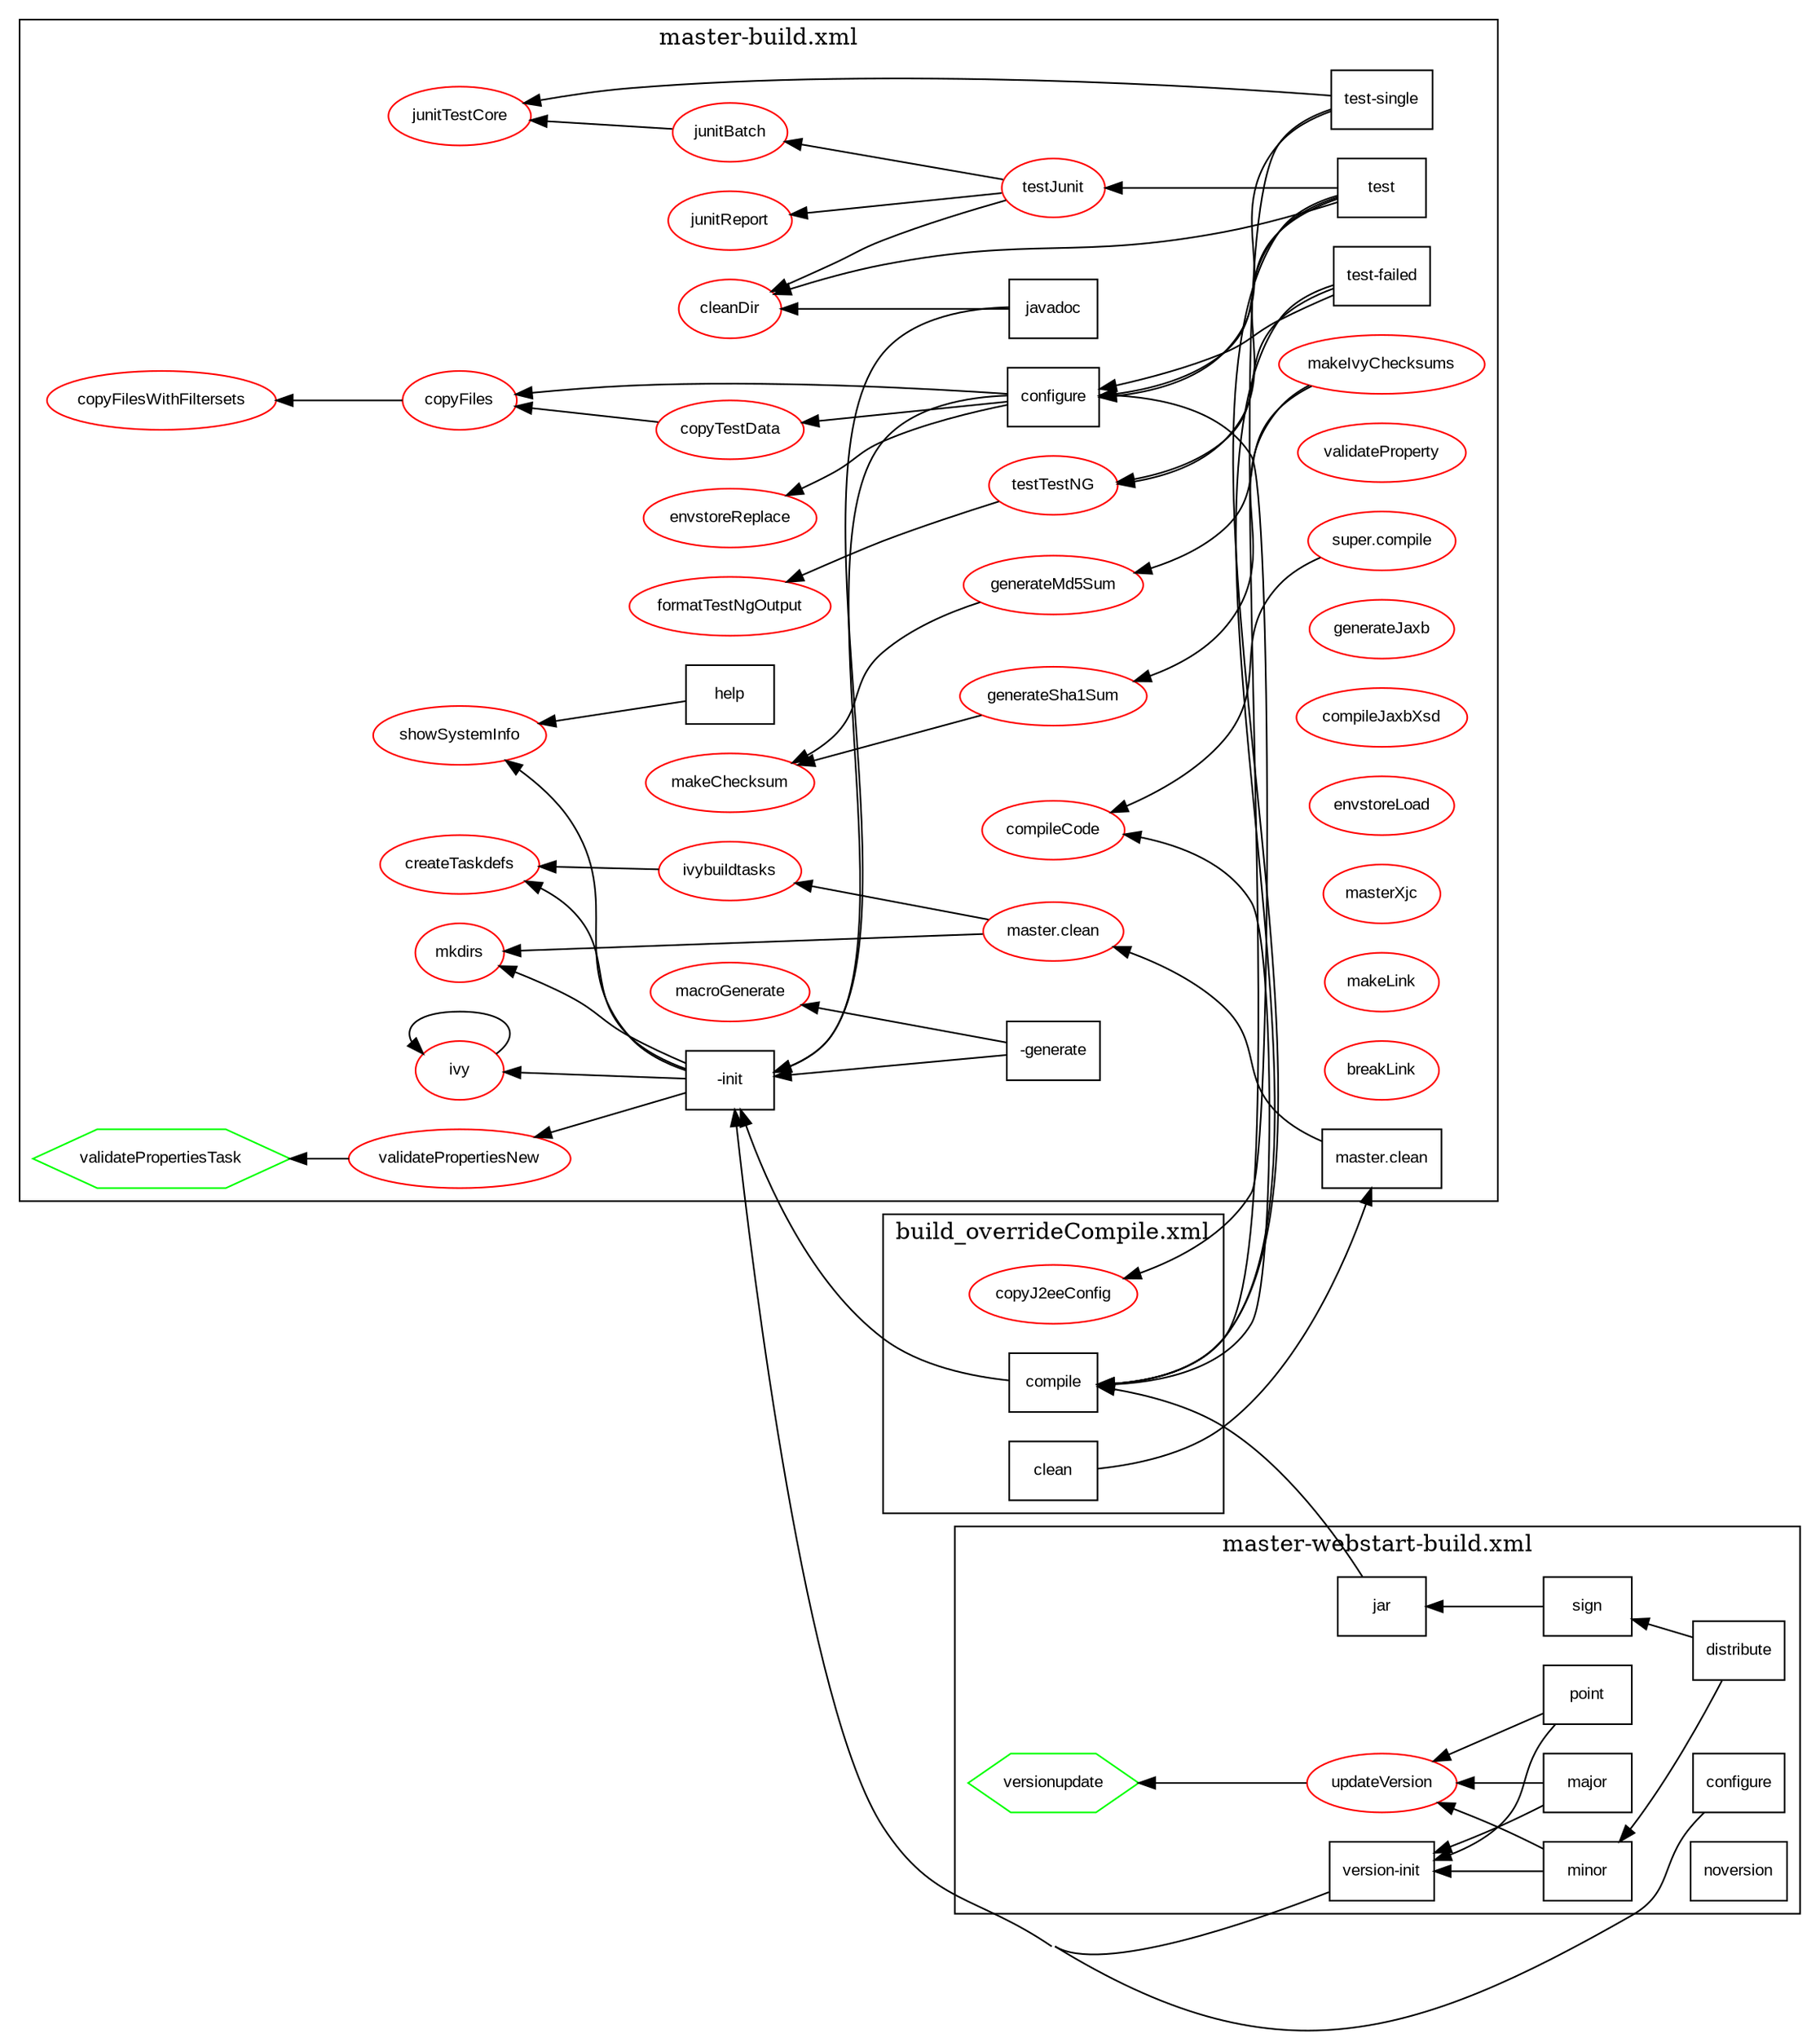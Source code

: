 digraph G {
node [shape=box,fontname="Arial",fontsize="10"];
edge [fontname="Arial",fontsize="8"];
rankdir=RL;

concentrate=true;
	subgraph cluster_0 {
		label="build_overrideCompile.xml"
		_Users_douglasbullard_Documents_JavaStuff_Google_Code_AntScriptVisualizer_Google_newTrunk_unversioned_config_MasterBuildExamples_build_overrideCompile_TARGET_compile [label="compile" shape=box color=black ];
        _Users_douglasbullard_Documents_JavaStuff_Google_Code_AntScriptVisualizer_Google_newTrunk_unversioned_config_MasterBuildExamples_build_overrideCompile_TARGET_copyJ2eeConfig [label="copyJ2eeConfig" shape=ellipse color=red ];

		_Users_douglasbullard_Documents_JavaStuff_Google_Code_AntScriptVisualizer_Google_newTrunk_unversioned_config_MasterBuildExamples_build_overrideCompile_TARGET_clean [label="clean" shape=box color=black ];
	}
	subgraph cluster_1 {
		label="master-webstart-build.xml"
		_Users_douglasbullard_Documents_JavaStuff_Google_Code_AntScriptVisualizer_Google_newTrunk_unversioned_config_MasterBuildExamples_master_build_master_webstart_build_TARGET_distribute [label="distribute" shape=box color=black ];
		_Users_douglasbullard_Documents_JavaStuff_Google_Code_AntScriptVisualizer_Google_newTrunk_unversioned_config_MasterBuildExamples_master_build_master_webstart_build_TARGET_sign [label="sign" shape=box color=black ];
		_Users_douglasbullard_Documents_JavaStuff_Google_Code_AntScriptVisualizer_Google_newTrunk_unversioned_config_MasterBuildExamples_master_build_master_webstart_build_TARGET_jar [label="jar" shape=box color=black ];
		_Users_douglasbullard_Documents_JavaStuff_Google_Code_AntScriptVisualizer_Google_newTrunk_unversioned_config_MasterBuildExamples_master_build_master_webstart_build_TARGET_configure [label="configure" shape=box color=black ];
		_Users_douglasbullard_Documents_JavaStuff_Google_Code_AntScriptVisualizer_Google_newTrunk_unversioned_config_MasterBuildExamples_master_build_master_webstart_build_TARGET_noversion [label="noversion" shape=box color=black ];
		_Users_douglasbullard_Documents_JavaStuff_Google_Code_AntScriptVisualizer_Google_newTrunk_unversioned_config_MasterBuildExamples_master_build_master_webstart_build_TARGET_version_init [label="version-init" shape=box color=black ];
		_Users_douglasbullard_Documents_JavaStuff_Google_Code_AntScriptVisualizer_Google_newTrunk_unversioned_config_MasterBuildExamples_master_build_master_webstart_build_TARGET_minor [label="minor" shape=box color=black ];
		_Users_douglasbullard_Documents_JavaStuff_Google_Code_AntScriptVisualizer_Google_newTrunk_unversioned_config_MasterBuildExamples_master_build_master_webstart_build_TARGET_point [label="point" shape=box color=black ];
		_Users_douglasbullard_Documents_JavaStuff_Google_Code_AntScriptVisualizer_Google_newTrunk_unversioned_config_MasterBuildExamples_master_build_master_webstart_build_TARGET_major [label="major" shape=box color=black ];
		_Users_douglasbullard_Documents_JavaStuff_Google_Code_AntScriptVisualizer_Google_newTrunk_unversioned_config_MasterBuildExamples_master_build_master_webstart_build_TARGET_updateVersion [label="updateVersion" shape=ellipse color=red ];
		_Users_douglasbullard_Documents_JavaStuff_Google_Code_AntScriptVisualizer_Google_newTrunk_unversioned_config_MasterBuildExamples_master_build_master_webstart_build_TARGET_versionupdate [label="versionupdate" shape=hexagon color=green ];
	}
	subgraph cluster_2 {
		label="master-build.xml"
		_Users_douglasbullard_Documents_JavaStuff_Google_Code_AntScriptVisualizer_Google_newTrunk_unversioned_config_MasterBuildExamples_master_build_master_build_TARGET__init [label="-init" shape=box color=black ];
		_Users_douglasbullard_Documents_JavaStuff_Google_Code_AntScriptVisualizer_Google_newTrunk_unversioned_config_MasterBuildExamples_master_build_master_build_TARGET_ivy [label="ivy" shape=box color=black ];
		_Users_douglasbullard_Documents_JavaStuff_Google_Code_AntScriptVisualizer_Google_newTrunk_unversioned_config_MasterBuildExamples_master_build_master_build_TARGET__generate [label="-generate" shape=box color=black ];
		_Users_douglasbullard_Documents_JavaStuff_Google_Code_AntScriptVisualizer_Google_newTrunk_unversioned_config_MasterBuildExamples_master_build_master_build_TARGET_help [label="help" shape=box color=black ];
		_Users_douglasbullard_Documents_JavaStuff_Google_Code_AntScriptVisualizer_Google_newTrunk_unversioned_config_MasterBuildExamples_master_build_master_build_TARGET_clean [label="master.clean" shape=box color=black ];
		_Users_douglasbullard_Documents_JavaStuff_Google_Code_AntScriptVisualizer_Google_newTrunk_unversioned_config_MasterBuildExamples_master_build_master_build_TARGET_test [label="test" shape=box color=black ];
		_Users_douglasbullard_Documents_JavaStuff_Google_Code_AntScriptVisualizer_Google_newTrunk_unversioned_config_MasterBuildExamples_master_build_master_build_TARGET_test_failed [label="test-failed" shape=box color=black ];
		_Users_douglasbullard_Documents_JavaStuff_Google_Code_AntScriptVisualizer_Google_newTrunk_unversioned_config_MasterBuildExamples_master_build_master_build_TARGET_test_single [label="test-single" shape=box color=black ];
		_Users_douglasbullard_Documents_JavaStuff_Google_Code_AntScriptVisualizer_Google_newTrunk_unversioned_config_MasterBuildExamples_master_build_master_build_TARGET_configure [label="configure" shape=box color=black ];
		_Users_douglasbullard_Documents_JavaStuff_Google_Code_AntScriptVisualizer_Google_newTrunk_unversioned_config_MasterBuildExamples_master_build_master_build_TARGET_javadoc [label="javadoc" shape=box color=black ];
		_Users_douglasbullard_Documents_JavaStuff_Google_Code_AntScriptVisualizer_Google_newTrunk_unversioned_config_MasterBuildExamples_master_build_master_build_TARGET_validateProperty [label="validateProperty" shape=ellipse color=red ];
		_Users_douglasbullard_Documents_JavaStuff_Google_Code_AntScriptVisualizer_Google_newTrunk_unversioned_config_MasterBuildExamples_master_build_master_build_TARGET_validatePropertiesNew [label="validatePropertiesNew" shape=ellipse color=red ];
		_Users_douglasbullard_Documents_JavaStuff_Google_Code_AntScriptVisualizer_Google_newTrunk_unversioned_config_MasterBuildExamples_master_build_master_build_TARGET_createTaskdefs [label="createTaskdefs" shape=ellipse color=red ];
		_Users_douglasbullard_Documents_JavaStuff_Google_Code_AntScriptVisualizer_Google_newTrunk_unversioned_config_MasterBuildExamples_master_build_master_build_TARGET_showSystemInfo [label="showSystemInfo" shape=ellipse color=red ];
		_Users_douglasbullard_Documents_JavaStuff_Google_Code_AntScriptVisualizer_Google_newTrunk_unversioned_config_MasterBuildExamples_master_build_master_build_TARGET_ivy [label="ivy" shape=ellipse color=red ];
		_Users_douglasbullard_Documents_JavaStuff_Google_Code_AntScriptVisualizer_Google_newTrunk_unversioned_config_MasterBuildExamples_master_build_master_build_TARGET_ivybuildtasks [label="ivybuildtasks" shape=ellipse color=red ];
		_Users_douglasbullard_Documents_JavaStuff_Google_Code_AntScriptVisualizer_Google_newTrunk_unversioned_config_MasterBuildExamples_master_build_master_build_TARGET_macroGenerate [label="macroGenerate" shape=ellipse color=red ];
		_Users_douglasbullard_Documents_JavaStuff_Google_Code_AntScriptVisualizer_Google_newTrunk_unversioned_config_MasterBuildExamples_master_build_master_build_TARGET_super_compile [label="super.compile" shape=ellipse color=red ];
		_Users_douglasbullard_Documents_JavaStuff_Google_Code_AntScriptVisualizer_Google_newTrunk_unversioned_config_MasterBuildExamples_master_build_master_build_TARGET_compileCode [label="compileCode" shape=ellipse color=red ];
		_Users_douglasbullard_Documents_JavaStuff_Google_Code_AntScriptVisualizer_Google_newTrunk_unversioned_config_MasterBuildExamples_master_build_master_build_TARGET_master_clean [label="master.clean" shape=ellipse color=red ];
		_Users_douglasbullard_Documents_JavaStuff_Google_Code_AntScriptVisualizer_Google_newTrunk_unversioned_config_MasterBuildExamples_master_build_master_build_TARGET_mkdirs [label="mkdirs" shape=ellipse color=red ];
		_Users_douglasbullard_Documents_JavaStuff_Google_Code_AntScriptVisualizer_Google_newTrunk_unversioned_config_MasterBuildExamples_master_build_master_build_TARGET_cleanDir [label="cleanDir" shape=ellipse color=red ];
		_Users_douglasbullard_Documents_JavaStuff_Google_Code_AntScriptVisualizer_Google_newTrunk_unversioned_config_MasterBuildExamples_master_build_master_build_TARGET_generateJaxb [label="generateJaxb" shape=ellipse color=red ];
		_Users_douglasbullard_Documents_JavaStuff_Google_Code_AntScriptVisualizer_Google_newTrunk_unversioned_config_MasterBuildExamples_master_build_master_build_TARGET_compileJaxbXsd [label="compileJaxbXsd" shape=ellipse color=red ];
		_Users_douglasbullard_Documents_JavaStuff_Google_Code_AntScriptVisualizer_Google_newTrunk_unversioned_config_MasterBuildExamples_master_build_master_build_TARGET_copyFiles [label="copyFiles" shape=ellipse color=red ];
		_Users_douglasbullard_Documents_JavaStuff_Google_Code_AntScriptVisualizer_Google_newTrunk_unversioned_config_MasterBuildExamples_master_build_master_build_TARGET_copyFilesWithFiltersets [label="copyFilesWithFiltersets" shape=ellipse color=red ];
		_Users_douglasbullard_Documents_JavaStuff_Google_Code_AntScriptVisualizer_Google_newTrunk_unversioned_config_MasterBuildExamples_master_build_master_build_TARGET_envstoreLoad [label="envstoreLoad" shape=ellipse color=red ];
		_Users_douglasbullard_Documents_JavaStuff_Google_Code_AntScriptVisualizer_Google_newTrunk_unversioned_config_MasterBuildExamples_master_build_master_build_TARGET_envstoreReplace [label="envstoreReplace" shape=ellipse color=red ];
		_Users_douglasbullard_Documents_JavaStuff_Google_Code_AntScriptVisualizer_Google_newTrunk_unversioned_config_MasterBuildExamples_master_build_master_build_TARGET_junitBatch [label="junitBatch" shape=ellipse color=red ];
		_Users_douglasbullard_Documents_JavaStuff_Google_Code_AntScriptVisualizer_Google_newTrunk_unversioned_config_MasterBuildExamples_master_build_master_build_TARGET_junitTestCore [label="junitTestCore" shape=ellipse color=red ];
		_Users_douglasbullard_Documents_JavaStuff_Google_Code_AntScriptVisualizer_Google_newTrunk_unversioned_config_MasterBuildExamples_master_build_master_build_TARGET_junitReport [label="junitReport" shape=ellipse color=red ];
		_Users_douglasbullard_Documents_JavaStuff_Google_Code_AntScriptVisualizer_Google_newTrunk_unversioned_config_MasterBuildExamples_master_build_master_build_TARGET_masterXjc [label="masterXjc" shape=ellipse color=red ];
		_Users_douglasbullard_Documents_JavaStuff_Google_Code_AntScriptVisualizer_Google_newTrunk_unversioned_config_MasterBuildExamples_master_build_master_build_TARGET_testTestNG [label="testTestNG" shape=ellipse color=red ];
		_Users_douglasbullard_Documents_JavaStuff_Google_Code_AntScriptVisualizer_Google_newTrunk_unversioned_config_MasterBuildExamples_master_build_master_build_TARGET_formatTestNgOutput [label="formatTestNgOutput" shape=ellipse color=red ];
		_Users_douglasbullard_Documents_JavaStuff_Google_Code_AntScriptVisualizer_Google_newTrunk_unversioned_config_MasterBuildExamples_master_build_master_build_TARGET_testJunit [label="testJunit" shape=ellipse color=red ];
		_Users_douglasbullard_Documents_JavaStuff_Google_Code_AntScriptVisualizer_Google_newTrunk_unversioned_config_MasterBuildExamples_master_build_master_build_TARGET_copyTestData [label="copyTestData" shape=ellipse color=red ];
		_Users_douglasbullard_Documents_JavaStuff_Google_Code_AntScriptVisualizer_Google_newTrunk_unversioned_config_MasterBuildExamples_master_build_master_build_TARGET_generateMd5Sum [label="generateMd5Sum" shape=ellipse color=red ];
		_Users_douglasbullard_Documents_JavaStuff_Google_Code_AntScriptVisualizer_Google_newTrunk_unversioned_config_MasterBuildExamples_master_build_master_build_TARGET_generateSha1Sum [label="generateSha1Sum" shape=ellipse color=red ];
		_Users_douglasbullard_Documents_JavaStuff_Google_Code_AntScriptVisualizer_Google_newTrunk_unversioned_config_MasterBuildExamples_master_build_master_build_TARGET_makeChecksum [label="makeChecksum" shape=ellipse color=red ];
		_Users_douglasbullard_Documents_JavaStuff_Google_Code_AntScriptVisualizer_Google_newTrunk_unversioned_config_MasterBuildExamples_master_build_master_build_TARGET_makeLink [label="makeLink" shape=ellipse color=red ];
		_Users_douglasbullard_Documents_JavaStuff_Google_Code_AntScriptVisualizer_Google_newTrunk_unversioned_config_MasterBuildExamples_master_build_master_build_TARGET_breakLink [label="breakLink" shape=ellipse color=red ];
		_Users_douglasbullard_Documents_JavaStuff_Google_Code_AntScriptVisualizer_Google_newTrunk_unversioned_config_MasterBuildExamples_master_build_master_build_TARGET_makeIvyChecksums [label="makeIvyChecksums" shape=ellipse color=red ];
		_Users_douglasbullard_Documents_JavaStuff_Google_Code_AntScriptVisualizer_Google_newTrunk_unversioned_config_MasterBuildExamples_master_build_master_build_TARGET_validatePropertiesTask [label="validatePropertiesTask" shape=hexagon color=green ];
	}
	_Users_douglasbullard_Documents_JavaStuff_Google_Code_AntScriptVisualizer_Google_newTrunk_unversioned_config_MasterBuildExamples_build_overrideCompile_TARGET_clean -> _Users_douglasbullard_Documents_JavaStuff_Google_Code_AntScriptVisualizer_Google_newTrunk_unversioned_config_MasterBuildExamples_master_build_master_build_TARGET_clean
		_Users_douglasbullard_Documents_JavaStuff_Google_Code_AntScriptVisualizer_Google_newTrunk_unversioned_config_MasterBuildExamples_master_build_master_build_TARGET_javadoc -> _Users_douglasbullard_Documents_JavaStuff_Google_Code_AntScriptVisualizer_Google_newTrunk_unversioned_config_MasterBuildExamples_master_build_master_build_TARGET__init;
		_Users_douglasbullard_Documents_JavaStuff_Google_Code_AntScriptVisualizer_Google_newTrunk_unversioned_config_MasterBuildExamples_master_build_master_build_TARGET_testTestNG -> _Users_douglasbullard_Documents_JavaStuff_Google_Code_AntScriptVisualizer_Google_newTrunk_unversioned_config_MasterBuildExamples_master_build_master_build_TARGET_formatTestNgOutput;
		_Users_douglasbullard_Documents_JavaStuff_Google_Code_AntScriptVisualizer_Google_newTrunk_unversioned_config_MasterBuildExamples_master_build_master_build_TARGET_test_failed -> _Users_douglasbullard_Documents_JavaStuff_Google_Code_AntScriptVisualizer_Google_newTrunk_unversioned_config_MasterBuildExamples_master_build_master_build_TARGET_testTestNG;
		_Users_douglasbullard_Documents_JavaStuff_Google_Code_AntScriptVisualizer_Google_newTrunk_unversioned_config_MasterBuildExamples_master_build_master_build_TARGET__init -> _Users_douglasbullard_Documents_JavaStuff_Google_Code_AntScriptVisualizer_Google_newTrunk_unversioned_config_MasterBuildExamples_master_build_master_build_TARGET_showSystemInfo;
		_Users_douglasbullard_Documents_JavaStuff_Google_Code_AntScriptVisualizer_Google_newTrunk_unversioned_config_MasterBuildExamples_master_build_master_build_TARGET_test -> _Users_douglasbullard_Documents_JavaStuff_Google_Code_AntScriptVisualizer_Google_newTrunk_unversioned_config_MasterBuildExamples_build_overrideCompile_TARGET_compile;
		_Users_douglasbullard_Documents_JavaStuff_Google_Code_AntScriptVisualizer_Google_newTrunk_unversioned_config_MasterBuildExamples_master_build_master_webstart_build_TARGET_major -> _Users_douglasbullard_Documents_JavaStuff_Google_Code_AntScriptVisualizer_Google_newTrunk_unversioned_config_MasterBuildExamples_master_build_master_webstart_build_TARGET_version_init;
		_Users_douglasbullard_Documents_JavaStuff_Google_Code_AntScriptVisualizer_Google_newTrunk_unversioned_config_MasterBuildExamples_master_build_master_webstart_build_TARGET_major -> _Users_douglasbullard_Documents_JavaStuff_Google_Code_AntScriptVisualizer_Google_newTrunk_unversioned_config_MasterBuildExamples_master_build_master_webstart_build_TARGET_updateVersion;
		_Users_douglasbullard_Documents_JavaStuff_Google_Code_AntScriptVisualizer_Google_newTrunk_unversioned_config_MasterBuildExamples_master_build_master_webstart_build_TARGET_sign -> _Users_douglasbullard_Documents_JavaStuff_Google_Code_AntScriptVisualizer_Google_newTrunk_unversioned_config_MasterBuildExamples_master_build_master_webstart_build_TARGET_jar;
		_Users_douglasbullard_Documents_JavaStuff_Google_Code_AntScriptVisualizer_Google_newTrunk_unversioned_config_MasterBuildExamples_master_build_master_build_TARGET_copyFiles -> _Users_douglasbullard_Documents_JavaStuff_Google_Code_AntScriptVisualizer_Google_newTrunk_unversioned_config_MasterBuildExamples_master_build_master_build_TARGET_copyFilesWithFiltersets;
		_Users_douglasbullard_Documents_JavaStuff_Google_Code_AntScriptVisualizer_Google_newTrunk_unversioned_config_MasterBuildExamples_master_build_master_build_TARGET_testJunit -> _Users_douglasbullard_Documents_JavaStuff_Google_Code_AntScriptVisualizer_Google_newTrunk_unversioned_config_MasterBuildExamples_master_build_master_build_TARGET_junitBatch;
		_Users_douglasbullard_Documents_JavaStuff_Google_Code_AntScriptVisualizer_Google_newTrunk_unversioned_config_MasterBuildExamples_master_build_master_webstart_build_TARGET_point -> _Users_douglasbullard_Documents_JavaStuff_Google_Code_AntScriptVisualizer_Google_newTrunk_unversioned_config_MasterBuildExamples_master_build_master_webstart_build_TARGET_updateVersion;
		_Users_douglasbullard_Documents_JavaStuff_Google_Code_AntScriptVisualizer_Google_newTrunk_unversioned_config_MasterBuildExamples_master_build_master_build_TARGET__init -> _Users_douglasbullard_Documents_JavaStuff_Google_Code_AntScriptVisualizer_Google_newTrunk_unversioned_config_MasterBuildExamples_master_build_master_build_TARGET_mkdirs;
		_Users_douglasbullard_Documents_JavaStuff_Google_Code_AntScriptVisualizer_Google_newTrunk_unversioned_config_MasterBuildExamples_master_build_master_build_TARGET__init -> _Users_douglasbullard_Documents_JavaStuff_Google_Code_AntScriptVisualizer_Google_newTrunk_unversioned_config_MasterBuildExamples_master_build_master_build_TARGET_validatePropertiesNew;
		_Users_douglasbullard_Documents_JavaStuff_Google_Code_AntScriptVisualizer_Google_newTrunk_unversioned_config_MasterBuildExamples_master_build_master_build_TARGET_test -> _Users_douglasbullard_Documents_JavaStuff_Google_Code_AntScriptVisualizer_Google_newTrunk_unversioned_config_MasterBuildExamples_master_build_master_build_TARGET_configure;
		_Users_douglasbullard_Documents_JavaStuff_Google_Code_AntScriptVisualizer_Google_newTrunk_unversioned_config_MasterBuildExamples_master_build_master_build_TARGET_configure -> _Users_douglasbullard_Documents_JavaStuff_Google_Code_AntScriptVisualizer_Google_newTrunk_unversioned_config_MasterBuildExamples_master_build_master_build_TARGET_envstoreReplace;
		_Users_douglasbullard_Documents_JavaStuff_Google_Code_AntScriptVisualizer_Google_newTrunk_unversioned_config_MasterBuildExamples_master_build_master_webstart_build_TARGET_jar -> _Users_douglasbullard_Documents_JavaStuff_Google_Code_AntScriptVisualizer_Google_newTrunk_unversioned_config_MasterBuildExamples_build_overrideCompile_TARGET_compile;
		_Users_douglasbullard_Documents_JavaStuff_Google_Code_AntScriptVisualizer_Google_newTrunk_unversioned_config_MasterBuildExamples_master_build_master_build_TARGET_configure -> _Users_douglasbullard_Documents_JavaStuff_Google_Code_AntScriptVisualizer_Google_newTrunk_unversioned_config_MasterBuildExamples_master_build_master_build_TARGET_copyFiles;
		_Users_douglasbullard_Documents_JavaStuff_Google_Code_AntScriptVisualizer_Google_newTrunk_unversioned_config_MasterBuildExamples_master_build_master_build_TARGET__generate -> _Users_douglasbullard_Documents_JavaStuff_Google_Code_AntScriptVisualizer_Google_newTrunk_unversioned_config_MasterBuildExamples_master_build_master_build_TARGET__init;
		_Users_douglasbullard_Documents_JavaStuff_Google_Code_AntScriptVisualizer_Google_newTrunk_unversioned_config_MasterBuildExamples_master_build_master_build_TARGET_copyTestData -> _Users_douglasbullard_Documents_JavaStuff_Google_Code_AntScriptVisualizer_Google_newTrunk_unversioned_config_MasterBuildExamples_master_build_master_build_TARGET_copyFiles;
		_Users_douglasbullard_Documents_JavaStuff_Google_Code_AntScriptVisualizer_Google_newTrunk_unversioned_config_MasterBuildExamples_master_build_master_build_TARGET_makeIvyChecksums -> _Users_douglasbullard_Documents_JavaStuff_Google_Code_AntScriptVisualizer_Google_newTrunk_unversioned_config_MasterBuildExamples_master_build_master_build_TARGET_generateSha1Sum;
		_Users_douglasbullard_Documents_JavaStuff_Google_Code_AntScriptVisualizer_Google_newTrunk_unversioned_config_MasterBuildExamples_master_build_master_build_TARGET_clean -> _Users_douglasbullard_Documents_JavaStuff_Google_Code_AntScriptVisualizer_Google_newTrunk_unversioned_config_MasterBuildExamples_master_build_master_build_TARGET_master_clean;
		_Users_douglasbullard_Documents_JavaStuff_Google_Code_AntScriptVisualizer_Google_newTrunk_unversioned_config_MasterBuildExamples_build_overrideCompile_TARGET_compile -> _Users_douglasbullard_Documents_JavaStuff_Google_Code_AntScriptVisualizer_Google_newTrunk_unversioned_config_MasterBuildExamples_master_build_master_build_TARGET__init;
		_Users_douglasbullard_Documents_JavaStuff_Google_Code_AntScriptVisualizer_Google_newTrunk_unversioned_config_MasterBuildExamples_build_overrideCompile_TARGET_compile -> _Users_douglasbullard_Documents_JavaStuff_Google_Code_AntScriptVisualizer_Google_newTrunk_unversioned_config_MasterBuildExamples_master_build_master_build_TARGET_compileCode;
		_Users_douglasbullard_Documents_JavaStuff_Google_Code_AntScriptVisualizer_Google_newTrunk_unversioned_config_MasterBuildExamples_master_build_master_build_TARGET_help -> _Users_douglasbullard_Documents_JavaStuff_Google_Code_AntScriptVisualizer_Google_newTrunk_unversioned_config_MasterBuildExamples_master_build_master_build_TARGET_showSystemInfo;
		_Users_douglasbullard_Documents_JavaStuff_Google_Code_AntScriptVisualizer_Google_newTrunk_unversioned_config_MasterBuildExamples_master_build_master_webstart_build_TARGET_distribute -> _Users_douglasbullard_Documents_JavaStuff_Google_Code_AntScriptVisualizer_Google_newTrunk_unversioned_config_MasterBuildExamples_master_build_master_webstart_build_TARGET_minor;
		_Users_douglasbullard_Documents_JavaStuff_Google_Code_AntScriptVisualizer_Google_newTrunk_unversioned_config_MasterBuildExamples_master_build_master_webstart_build_TARGET_point -> _Users_douglasbullard_Documents_JavaStuff_Google_Code_AntScriptVisualizer_Google_newTrunk_unversioned_config_MasterBuildExamples_master_build_master_webstart_build_TARGET_version_init;
		_Users_douglasbullard_Documents_JavaStuff_Google_Code_AntScriptVisualizer_Google_newTrunk_unversioned_config_MasterBuildExamples_master_build_master_webstart_build_TARGET_minor -> _Users_douglasbullard_Documents_JavaStuff_Google_Code_AntScriptVisualizer_Google_newTrunk_unversioned_config_MasterBuildExamples_master_build_master_webstart_build_TARGET_updateVersion;
		_Users_douglasbullard_Documents_JavaStuff_Google_Code_AntScriptVisualizer_Google_newTrunk_unversioned_config_MasterBuildExamples_master_build_master_build_TARGET_configure -> _Users_douglasbullard_Documents_JavaStuff_Google_Code_AntScriptVisualizer_Google_newTrunk_unversioned_config_MasterBuildExamples_master_build_master_build_TARGET_copyTestData;
		_Users_douglasbullard_Documents_JavaStuff_Google_Code_AntScriptVisualizer_Google_newTrunk_unversioned_config_MasterBuildExamples_master_build_master_build_TARGET_junitBatch -> _Users_douglasbullard_Documents_JavaStuff_Google_Code_AntScriptVisualizer_Google_newTrunk_unversioned_config_MasterBuildExamples_master_build_master_build_TARGET_junitTestCore;
		_Users_douglasbullard_Documents_JavaStuff_Google_Code_AntScriptVisualizer_Google_newTrunk_unversioned_config_MasterBuildExamples_master_build_master_webstart_build_TARGET_distribute -> _Users_douglasbullard_Documents_JavaStuff_Google_Code_AntScriptVisualizer_Google_newTrunk_unversioned_config_MasterBuildExamples_master_build_master_webstart_build_TARGET_sign;
		_Users_douglasbullard_Documents_JavaStuff_Google_Code_AntScriptVisualizer_Google_newTrunk_unversioned_config_MasterBuildExamples_master_build_master_webstart_build_TARGET_configure -> _Users_douglasbullard_Documents_JavaStuff_Google_Code_AntScriptVisualizer_Google_newTrunk_unversioned_config_MasterBuildExamples_master_build_master_build_TARGET__init;
		_Users_douglasbullard_Documents_JavaStuff_Google_Code_AntScriptVisualizer_Google_newTrunk_unversioned_config_MasterBuildExamples_master_build_master_build_TARGET_test_failed -> _Users_douglasbullard_Documents_JavaStuff_Google_Code_AntScriptVisualizer_Google_newTrunk_unversioned_config_MasterBuildExamples_master_build_master_build_TARGET_configure;
		_Users_douglasbullard_Documents_JavaStuff_Google_Code_AntScriptVisualizer_Google_newTrunk_unversioned_config_MasterBuildExamples_master_build_master_webstart_build_TARGET_updateVersion -> _Users_douglasbullard_Documents_JavaStuff_Google_Code_AntScriptVisualizer_Google_newTrunk_unversioned_config_MasterBuildExamples_master_build_master_webstart_build_TARGET_versionupdate;
		_Users_douglasbullard_Documents_JavaStuff_Google_Code_AntScriptVisualizer_Google_newTrunk_unversioned_config_MasterBuildExamples_master_build_master_webstart_build_TARGET_minor -> _Users_douglasbullard_Documents_JavaStuff_Google_Code_AntScriptVisualizer_Google_newTrunk_unversioned_config_MasterBuildExamples_master_build_master_webstart_build_TARGET_version_init;
		_Users_douglasbullard_Documents_JavaStuff_Google_Code_AntScriptVisualizer_Google_newTrunk_unversioned_config_MasterBuildExamples_master_build_master_build_TARGET_generateSha1Sum -> _Users_douglasbullard_Documents_JavaStuff_Google_Code_AntScriptVisualizer_Google_newTrunk_unversioned_config_MasterBuildExamples_master_build_master_build_TARGET_makeChecksum;
		_Users_douglasbullard_Documents_JavaStuff_Google_Code_AntScriptVisualizer_Google_newTrunk_unversioned_config_MasterBuildExamples_master_build_master_build_TARGET_test -> _Users_douglasbullard_Documents_JavaStuff_Google_Code_AntScriptVisualizer_Google_newTrunk_unversioned_config_MasterBuildExamples_master_build_master_build_TARGET_testTestNG;
		_Users_douglasbullard_Documents_JavaStuff_Google_Code_AntScriptVisualizer_Google_newTrunk_unversioned_config_MasterBuildExamples_master_build_master_build_TARGET_testJunit -> _Users_douglasbullard_Documents_JavaStuff_Google_Code_AntScriptVisualizer_Google_newTrunk_unversioned_config_MasterBuildExamples_master_build_master_build_TARGET_junitReport;
		_Users_douglasbullard_Documents_JavaStuff_Google_Code_AntScriptVisualizer_Google_newTrunk_unversioned_config_MasterBuildExamples_master_build_master_build_TARGET_ivy -> _Users_douglasbullard_Documents_JavaStuff_Google_Code_AntScriptVisualizer_Google_newTrunk_unversioned_config_MasterBuildExamples_master_build_master_build_TARGET_ivy;
		_Users_douglasbullard_Documents_JavaStuff_Google_Code_AntScriptVisualizer_Google_newTrunk_unversioned_config_MasterBuildExamples_master_build_master_build_TARGET_ivybuildtasks -> _Users_douglasbullard_Documents_JavaStuff_Google_Code_AntScriptVisualizer_Google_newTrunk_unversioned_config_MasterBuildExamples_master_build_master_build_TARGET_createTaskdefs;
		_Users_douglasbullard_Documents_JavaStuff_Google_Code_AntScriptVisualizer_Google_newTrunk_unversioned_config_MasterBuildExamples_master_build_master_build_TARGET_master_clean -> _Users_douglasbullard_Documents_JavaStuff_Google_Code_AntScriptVisualizer_Google_newTrunk_unversioned_config_MasterBuildExamples_master_build_master_build_TARGET_mkdirs;
		_Users_douglasbullard_Documents_JavaStuff_Google_Code_AntScriptVisualizer_Google_newTrunk_unversioned_config_MasterBuildExamples_master_build_master_build_TARGET_generateMd5Sum -> _Users_douglasbullard_Documents_JavaStuff_Google_Code_AntScriptVisualizer_Google_newTrunk_unversioned_config_MasterBuildExamples_master_build_master_build_TARGET_makeChecksum;
		_Users_douglasbullard_Documents_JavaStuff_Google_Code_AntScriptVisualizer_Google_newTrunk_unversioned_config_MasterBuildExamples_master_build_master_build_TARGET_javadoc -> _Users_douglasbullard_Documents_JavaStuff_Google_Code_AntScriptVisualizer_Google_newTrunk_unversioned_config_MasterBuildExamples_master_build_master_build_TARGET_cleanDir;
		_Users_douglasbullard_Documents_JavaStuff_Google_Code_AntScriptVisualizer_Google_newTrunk_unversioned_config_MasterBuildExamples_master_build_master_build_TARGET_validatePropertiesNew -> _Users_douglasbullard_Documents_JavaStuff_Google_Code_AntScriptVisualizer_Google_newTrunk_unversioned_config_MasterBuildExamples_master_build_master_build_TARGET_validatePropertiesTask;
		_Users_douglasbullard_Documents_JavaStuff_Google_Code_AntScriptVisualizer_Google_newTrunk_unversioned_config_MasterBuildExamples_master_build_master_webstart_build_TARGET_version_init -> _Users_douglasbullard_Documents_JavaStuff_Google_Code_AntScriptVisualizer_Google_newTrunk_unversioned_config_MasterBuildExamples_master_build_master_build_TARGET__init;
		_Users_douglasbullard_Documents_JavaStuff_Google_Code_AntScriptVisualizer_Google_newTrunk_unversioned_config_MasterBuildExamples_master_build_master_build_TARGET__generate -> _Users_douglasbullard_Documents_JavaStuff_Google_Code_AntScriptVisualizer_Google_newTrunk_unversioned_config_MasterBuildExamples_master_build_master_build_TARGET_macroGenerate;
		_Users_douglasbullard_Documents_JavaStuff_Google_Code_AntScriptVisualizer_Google_newTrunk_unversioned_config_MasterBuildExamples_master_build_master_build_TARGET_configure -> _Users_douglasbullard_Documents_JavaStuff_Google_Code_AntScriptVisualizer_Google_newTrunk_unversioned_config_MasterBuildExamples_build_overrideCompile_TARGET_copyJ2eeConfig;
		_Users_douglasbullard_Documents_JavaStuff_Google_Code_AntScriptVisualizer_Google_newTrunk_unversioned_config_MasterBuildExamples_master_build_master_build_TARGET_configure -> _Users_douglasbullard_Documents_JavaStuff_Google_Code_AntScriptVisualizer_Google_newTrunk_unversioned_config_MasterBuildExamples_master_build_master_build_TARGET__init;
		_Users_douglasbullard_Documents_JavaStuff_Google_Code_AntScriptVisualizer_Google_newTrunk_unversioned_config_MasterBuildExamples_master_build_master_build_TARGET_makeIvyChecksums -> _Users_douglasbullard_Documents_JavaStuff_Google_Code_AntScriptVisualizer_Google_newTrunk_unversioned_config_MasterBuildExamples_master_build_master_build_TARGET_generateMd5Sum;
		_Users_douglasbullard_Documents_JavaStuff_Google_Code_AntScriptVisualizer_Google_newTrunk_unversioned_config_MasterBuildExamples_master_build_master_build_TARGET_test -> _Users_douglasbullard_Documents_JavaStuff_Google_Code_AntScriptVisualizer_Google_newTrunk_unversioned_config_MasterBuildExamples_master_build_master_build_TARGET_cleanDir;
		_Users_douglasbullard_Documents_JavaStuff_Google_Code_AntScriptVisualizer_Google_newTrunk_unversioned_config_MasterBuildExamples_master_build_master_build_TARGET__init -> _Users_douglasbullard_Documents_JavaStuff_Google_Code_AntScriptVisualizer_Google_newTrunk_unversioned_config_MasterBuildExamples_master_build_master_build_TARGET_ivy;
		_Users_douglasbullard_Documents_JavaStuff_Google_Code_AntScriptVisualizer_Google_newTrunk_unversioned_config_MasterBuildExamples_master_build_master_build_TARGET_test_single -> _Users_douglasbullard_Documents_JavaStuff_Google_Code_AntScriptVisualizer_Google_newTrunk_unversioned_config_MasterBuildExamples_build_overrideCompile_TARGET_compile;
		_Users_douglasbullard_Documents_JavaStuff_Google_Code_AntScriptVisualizer_Google_newTrunk_unversioned_config_MasterBuildExamples_master_build_master_build_TARGET__init -> _Users_douglasbullard_Documents_JavaStuff_Google_Code_AntScriptVisualizer_Google_newTrunk_unversioned_config_MasterBuildExamples_master_build_master_build_TARGET_createTaskdefs;
		_Users_douglasbullard_Documents_JavaStuff_Google_Code_AntScriptVisualizer_Google_newTrunk_unversioned_config_MasterBuildExamples_master_build_master_build_TARGET_test_single -> _Users_douglasbullard_Documents_JavaStuff_Google_Code_AntScriptVisualizer_Google_newTrunk_unversioned_config_MasterBuildExamples_master_build_master_build_TARGET_junitTestCore;
		_Users_douglasbullard_Documents_JavaStuff_Google_Code_AntScriptVisualizer_Google_newTrunk_unversioned_config_MasterBuildExamples_master_build_master_build_TARGET_test_failed -> _Users_douglasbullard_Documents_JavaStuff_Google_Code_AntScriptVisualizer_Google_newTrunk_unversioned_config_MasterBuildExamples_build_overrideCompile_TARGET_compile;
		_Users_douglasbullard_Documents_JavaStuff_Google_Code_AntScriptVisualizer_Google_newTrunk_unversioned_config_MasterBuildExamples_master_build_master_build_TARGET_testJunit -> _Users_douglasbullard_Documents_JavaStuff_Google_Code_AntScriptVisualizer_Google_newTrunk_unversioned_config_MasterBuildExamples_master_build_master_build_TARGET_cleanDir;
		_Users_douglasbullard_Documents_JavaStuff_Google_Code_AntScriptVisualizer_Google_newTrunk_unversioned_config_MasterBuildExamples_master_build_master_build_TARGET_test -> _Users_douglasbullard_Documents_JavaStuff_Google_Code_AntScriptVisualizer_Google_newTrunk_unversioned_config_MasterBuildExamples_master_build_master_build_TARGET_testJunit;
		_Users_douglasbullard_Documents_JavaStuff_Google_Code_AntScriptVisualizer_Google_newTrunk_unversioned_config_MasterBuildExamples_master_build_master_build_TARGET_test_single -> _Users_douglasbullard_Documents_JavaStuff_Google_Code_AntScriptVisualizer_Google_newTrunk_unversioned_config_MasterBuildExamples_master_build_master_build_TARGET_configure;
		_Users_douglasbullard_Documents_JavaStuff_Google_Code_AntScriptVisualizer_Google_newTrunk_unversioned_config_MasterBuildExamples_master_build_master_build_TARGET_super_compile -> _Users_douglasbullard_Documents_JavaStuff_Google_Code_AntScriptVisualizer_Google_newTrunk_unversioned_config_MasterBuildExamples_master_build_master_build_TARGET_compileCode;
		_Users_douglasbullard_Documents_JavaStuff_Google_Code_AntScriptVisualizer_Google_newTrunk_unversioned_config_MasterBuildExamples_master_build_master_build_TARGET_master_clean -> _Users_douglasbullard_Documents_JavaStuff_Google_Code_AntScriptVisualizer_Google_newTrunk_unversioned_config_MasterBuildExamples_master_build_master_build_TARGET_ivybuildtasks;
}